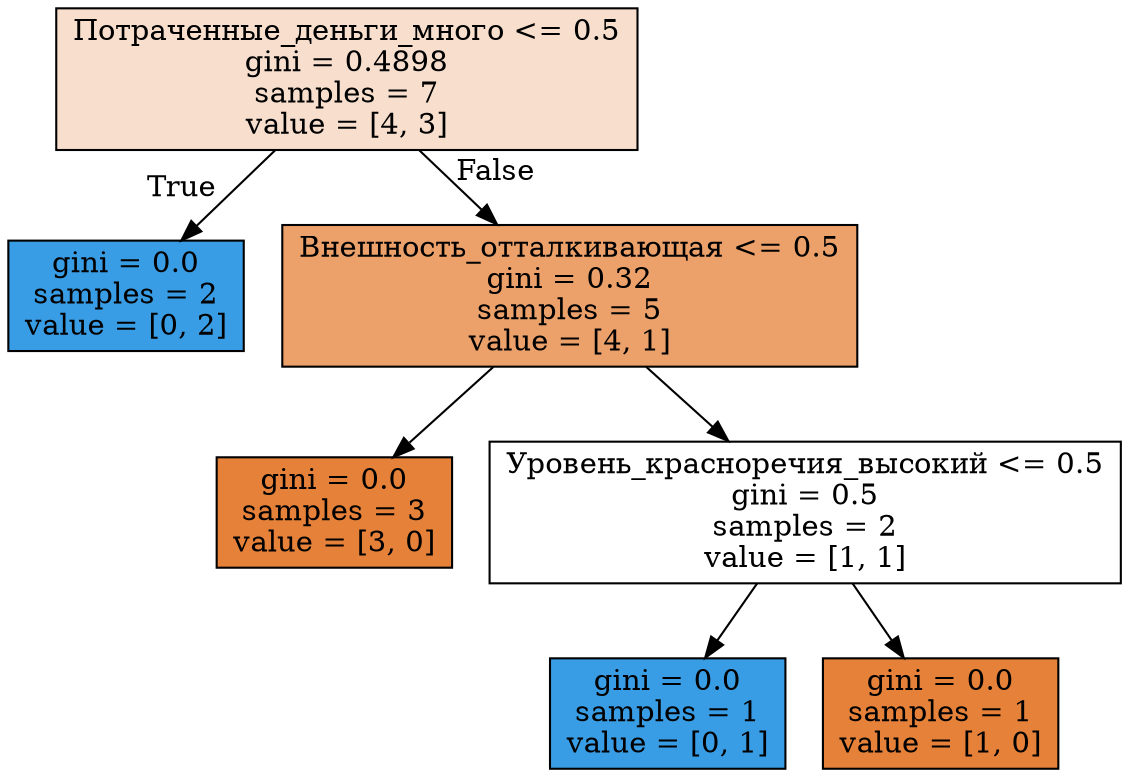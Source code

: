 digraph Tree {
node [shape=box, style="filled", color="black"] ;
0 [label="Потраченные_деньги_много <= 0.5\ngini = 0.4898\nsamples = 7\nvalue = [4, 3]", fillcolor="#e5813940"] ;
1 [label="gini = 0.0\nsamples = 2\nvalue = [0, 2]", fillcolor="#399de5ff"] ;
0 -> 1 [labeldistance=2.5, labelangle=45, headlabel="True"] ;
2 [label="Внешность_отталкивающая <= 0.5\ngini = 0.32\nsamples = 5\nvalue = [4, 1]", fillcolor="#e58139bf"] ;
0 -> 2 [labeldistance=2.5, labelangle=-45, headlabel="False"] ;
3 [label="gini = 0.0\nsamples = 3\nvalue = [3, 0]", fillcolor="#e58139ff"] ;
2 -> 3 ;
4 [label="Уровень_красноречия_высокий <= 0.5\ngini = 0.5\nsamples = 2\nvalue = [1, 1]", fillcolor="#e5813900"] ;
2 -> 4 ;
5 [label="gini = 0.0\nsamples = 1\nvalue = [0, 1]", fillcolor="#399de5ff"] ;
4 -> 5 ;
6 [label="gini = 0.0\nsamples = 1\nvalue = [1, 0]", fillcolor="#e58139ff"] ;
4 -> 6 ;
}